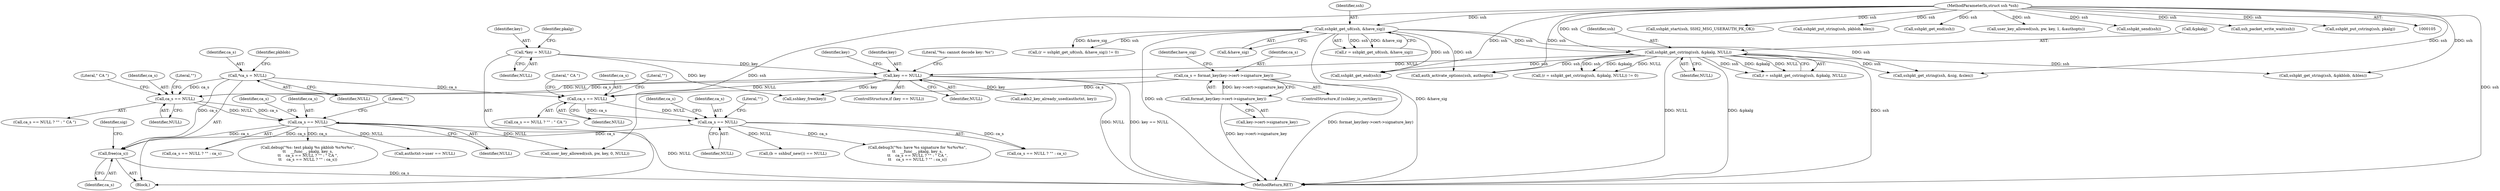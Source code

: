 digraph "0_src_779974d35b4859c07bc3cb8a12c74b43b0a7d1e0_1@API" {
"1000696" [label="(Call,free(ca_s))"];
"1000141" [label="(Call,*ca_s = NULL)"];
"1000570" [label="(Call,ca_s == NULL)"];
"1000564" [label="(Call,ca_s == NULL)"];
"1000308" [label="(Call,ca_s = format_key(key->cert->signature_key))"];
"1000310" [label="(Call,format_key(key->cert->signature_key))"];
"1000232" [label="(Call,key == NULL)"];
"1000125" [label="(Call,*key = NULL)"];
"1000179" [label="(Call,sshpkt_get_cstring(ssh, &pkalg, NULL))"];
"1000170" [label="(Call,sshpkt_get_u8(ssh, &have_sig))"];
"1000106" [label="(MethodParameterIn,struct ssh *ssh)"];
"1000331" [label="(Call,ca_s == NULL)"];
"1000325" [label="(Call,ca_s == NULL)"];
"1000324" [label="(Call,ca_s == NULL ? \"\" : \" CA \")"];
"1000563" [label="(Call,ca_s == NULL ? \"\" : \" CA \")"];
"1000126" [label="(Identifier,key)"];
"1000565" [label="(Identifier,ca_s)"];
"1000330" [label="(Call,ca_s == NULL ? \"\" : ca_s)"];
"1000179" [label="(Call,sshpkt_get_cstring(ssh, &pkalg, NULL))"];
"1000233" [label="(Identifier,key)"];
"1000276" [label="(Call,auth2_key_already_used(authctxt, key))"];
"1000617" [label="(Call,sshpkt_start(ssh, SSH2_MSG_USERAUTH_PK_OK))"];
"1000569" [label="(Call,ca_s == NULL ? \"\" : ca_s)"];
"1000574" [label="(Identifier,ca_s)"];
"1000107" [label="(Block,)"];
"1000172" [label="(Call,&have_sig)"];
"1000633" [label="(Call,sshpkt_put_string(ssh, pkblob, blen))"];
"1000360" [label="(Call,(b = sshbuf_new()) == NULL)"];
"1000183" [label="(Identifier,NULL)"];
"1000329" [label="(Literal,\" CA \")"];
"1000305" [label="(ControlStructure,if (sshkey_is_cert(key)))"];
"1000317" [label="(Identifier,have_sig)"];
"1000319" [label="(Call,debug3(\"%s: have %s signature for %s%s%s\",\n\t\t    __func__, pkalg, key_s,\n\t\t    ca_s == NULL ? \"\" : \" CA \",\n\t\t    ca_s == NULL ? \"\" : ca_s))"];
"1000231" [label="(ControlStructure,if (key == NULL))"];
"1000326" [label="(Identifier,ca_s)"];
"1000232" [label="(Call,key == NULL)"];
"1000699" [label="(Identifier,sig)"];
"1000234" [label="(Identifier,NULL)"];
"1000130" [label="(Identifier,pkalg)"];
"1000177" [label="(Call,r = sshpkt_get_cstring(ssh, &pkalg, NULL))"];
"1000146" [label="(Identifier,pkblob)"];
"1000180" [label="(Identifier,ssh)"];
"1000310" [label="(Call,format_key(key->cert->signature_key))"];
"1000106" [label="(MethodParameterIn,struct ssh *ssh)"];
"1000168" [label="(Call,r = sshpkt_get_u8(ssh, &have_sig))"];
"1000171" [label="(Identifier,ssh)"];
"1000686" [label="(Call,sshkey_free(key))"];
"1000702" [label="(MethodReturn,RET)"];
"1000566" [label="(Identifier,NULL)"];
"1000325" [label="(Call,ca_s == NULL)"];
"1000351" [label="(Call,sshpkt_get_end(ssh))"];
"1000308" [label="(Call,ca_s = format_key(key->cert->signature_key))"];
"1000515" [label="(Call,user_key_allowed(ssh, pw, key, 1, &authopts))"];
"1000176" [label="(Call,(r = sshpkt_get_cstring(ssh, &pkalg, NULL)) != 0)"];
"1000593" [label="(Call,authctxt->user == NULL)"];
"1000642" [label="(Call,sshpkt_send(ssh))"];
"1000334" [label="(Literal,\"\")"];
"1000567" [label="(Literal,\"\")"];
"1000571" [label="(Identifier,ca_s)"];
"1000335" [label="(Identifier,ca_s)"];
"1000568" [label="(Literal,\" CA \")"];
"1000572" [label="(Identifier,NULL)"];
"1000696" [label="(Call,free(ca_s))"];
"1000605" [label="(Call,user_key_allowed(ssh, pw, key, 0, NULL))"];
"1000558" [label="(Call,debug(\"%s: test pkalg %s pkblob %s%s%s\",\n\t\t    __func__, pkalg, key_s,\n\t\t    ca_s == NULL ? \"\" : \" CA \",\n\t\t    ca_s == NULL ? \"\" : ca_s))"];
"1000188" [label="(Call,sshpkt_get_string(ssh, &pkblob, &blen))"];
"1000648" [label="(Call,ssh_packet_write_wait(ssh))"];
"1000181" [label="(Call,&pkalg)"];
"1000579" [label="(Call,sshpkt_get_end(ssh))"];
"1000573" [label="(Literal,\"\")"];
"1000237" [label="(Literal,\"%s: cannot decode key: %s\")"];
"1000311" [label="(Call,key->cert->signature_key)"];
"1000142" [label="(Identifier,ca_s)"];
"1000244" [label="(Identifier,key)"];
"1000127" [label="(Identifier,NULL)"];
"1000141" [label="(Call,*ca_s = NULL)"];
"1000625" [label="(Call,sshpkt_put_cstring(ssh, pkalg))"];
"1000668" [label="(Call,auth_activate_options(ssh, authopts))"];
"1000341" [label="(Call,sshpkt_get_string(ssh, &sig, &slen))"];
"1000328" [label="(Literal,\"\")"];
"1000564" [label="(Call,ca_s == NULL)"];
"1000143" [label="(Identifier,NULL)"];
"1000125" [label="(Call,*key = NULL)"];
"1000309" [label="(Identifier,ca_s)"];
"1000331" [label="(Call,ca_s == NULL)"];
"1000697" [label="(Identifier,ca_s)"];
"1000170" [label="(Call,sshpkt_get_u8(ssh, &have_sig))"];
"1000570" [label="(Call,ca_s == NULL)"];
"1000167" [label="(Call,(r = sshpkt_get_u8(ssh, &have_sig)) != 0)"];
"1000332" [label="(Identifier,ca_s)"];
"1000327" [label="(Identifier,NULL)"];
"1000333" [label="(Identifier,NULL)"];
"1000696" -> "1000107"  [label="AST: "];
"1000696" -> "1000697"  [label="CFG: "];
"1000697" -> "1000696"  [label="AST: "];
"1000699" -> "1000696"  [label="CFG: "];
"1000696" -> "1000702"  [label="DDG: ca_s"];
"1000141" -> "1000696"  [label="DDG: ca_s"];
"1000570" -> "1000696"  [label="DDG: ca_s"];
"1000331" -> "1000696"  [label="DDG: ca_s"];
"1000141" -> "1000107"  [label="AST: "];
"1000141" -> "1000143"  [label="CFG: "];
"1000142" -> "1000141"  [label="AST: "];
"1000143" -> "1000141"  [label="AST: "];
"1000146" -> "1000141"  [label="CFG: "];
"1000141" -> "1000325"  [label="DDG: ca_s"];
"1000141" -> "1000564"  [label="DDG: ca_s"];
"1000570" -> "1000569"  [label="AST: "];
"1000570" -> "1000572"  [label="CFG: "];
"1000571" -> "1000570"  [label="AST: "];
"1000572" -> "1000570"  [label="AST: "];
"1000573" -> "1000570"  [label="CFG: "];
"1000574" -> "1000570"  [label="CFG: "];
"1000570" -> "1000702"  [label="DDG: NULL"];
"1000570" -> "1000558"  [label="DDG: ca_s"];
"1000564" -> "1000570"  [label="DDG: ca_s"];
"1000564" -> "1000570"  [label="DDG: NULL"];
"1000570" -> "1000569"  [label="DDG: ca_s"];
"1000570" -> "1000593"  [label="DDG: NULL"];
"1000570" -> "1000605"  [label="DDG: NULL"];
"1000564" -> "1000563"  [label="AST: "];
"1000564" -> "1000566"  [label="CFG: "];
"1000565" -> "1000564"  [label="AST: "];
"1000566" -> "1000564"  [label="AST: "];
"1000567" -> "1000564"  [label="CFG: "];
"1000568" -> "1000564"  [label="CFG: "];
"1000308" -> "1000564"  [label="DDG: ca_s"];
"1000232" -> "1000564"  [label="DDG: NULL"];
"1000308" -> "1000305"  [label="AST: "];
"1000308" -> "1000310"  [label="CFG: "];
"1000309" -> "1000308"  [label="AST: "];
"1000310" -> "1000308"  [label="AST: "];
"1000317" -> "1000308"  [label="CFG: "];
"1000308" -> "1000702"  [label="DDG: format_key(key->cert->signature_key)"];
"1000310" -> "1000308"  [label="DDG: key->cert->signature_key"];
"1000308" -> "1000325"  [label="DDG: ca_s"];
"1000310" -> "1000311"  [label="CFG: "];
"1000311" -> "1000310"  [label="AST: "];
"1000310" -> "1000702"  [label="DDG: key->cert->signature_key"];
"1000232" -> "1000231"  [label="AST: "];
"1000232" -> "1000234"  [label="CFG: "];
"1000233" -> "1000232"  [label="AST: "];
"1000234" -> "1000232"  [label="AST: "];
"1000237" -> "1000232"  [label="CFG: "];
"1000244" -> "1000232"  [label="CFG: "];
"1000232" -> "1000702"  [label="DDG: key == NULL"];
"1000232" -> "1000702"  [label="DDG: NULL"];
"1000125" -> "1000232"  [label="DDG: key"];
"1000179" -> "1000232"  [label="DDG: NULL"];
"1000232" -> "1000276"  [label="DDG: key"];
"1000232" -> "1000325"  [label="DDG: NULL"];
"1000232" -> "1000686"  [label="DDG: key"];
"1000125" -> "1000107"  [label="AST: "];
"1000125" -> "1000127"  [label="CFG: "];
"1000126" -> "1000125"  [label="AST: "];
"1000127" -> "1000125"  [label="AST: "];
"1000130" -> "1000125"  [label="CFG: "];
"1000125" -> "1000686"  [label="DDG: key"];
"1000179" -> "1000177"  [label="AST: "];
"1000179" -> "1000183"  [label="CFG: "];
"1000180" -> "1000179"  [label="AST: "];
"1000181" -> "1000179"  [label="AST: "];
"1000183" -> "1000179"  [label="AST: "];
"1000177" -> "1000179"  [label="CFG: "];
"1000179" -> "1000702"  [label="DDG: &pkalg"];
"1000179" -> "1000702"  [label="DDG: ssh"];
"1000179" -> "1000702"  [label="DDG: NULL"];
"1000179" -> "1000176"  [label="DDG: ssh"];
"1000179" -> "1000176"  [label="DDG: &pkalg"];
"1000179" -> "1000176"  [label="DDG: NULL"];
"1000179" -> "1000177"  [label="DDG: ssh"];
"1000179" -> "1000177"  [label="DDG: &pkalg"];
"1000179" -> "1000177"  [label="DDG: NULL"];
"1000170" -> "1000179"  [label="DDG: ssh"];
"1000106" -> "1000179"  [label="DDG: ssh"];
"1000179" -> "1000188"  [label="DDG: ssh"];
"1000179" -> "1000341"  [label="DDG: ssh"];
"1000179" -> "1000579"  [label="DDG: ssh"];
"1000179" -> "1000668"  [label="DDG: ssh"];
"1000170" -> "1000168"  [label="AST: "];
"1000170" -> "1000172"  [label="CFG: "];
"1000171" -> "1000170"  [label="AST: "];
"1000172" -> "1000170"  [label="AST: "];
"1000168" -> "1000170"  [label="CFG: "];
"1000170" -> "1000702"  [label="DDG: &have_sig"];
"1000170" -> "1000702"  [label="DDG: ssh"];
"1000170" -> "1000167"  [label="DDG: ssh"];
"1000170" -> "1000167"  [label="DDG: &have_sig"];
"1000170" -> "1000168"  [label="DDG: ssh"];
"1000170" -> "1000168"  [label="DDG: &have_sig"];
"1000106" -> "1000170"  [label="DDG: ssh"];
"1000170" -> "1000341"  [label="DDG: ssh"];
"1000170" -> "1000579"  [label="DDG: ssh"];
"1000170" -> "1000668"  [label="DDG: ssh"];
"1000106" -> "1000105"  [label="AST: "];
"1000106" -> "1000702"  [label="DDG: ssh"];
"1000106" -> "1000188"  [label="DDG: ssh"];
"1000106" -> "1000341"  [label="DDG: ssh"];
"1000106" -> "1000351"  [label="DDG: ssh"];
"1000106" -> "1000515"  [label="DDG: ssh"];
"1000106" -> "1000579"  [label="DDG: ssh"];
"1000106" -> "1000605"  [label="DDG: ssh"];
"1000106" -> "1000617"  [label="DDG: ssh"];
"1000106" -> "1000625"  [label="DDG: ssh"];
"1000106" -> "1000633"  [label="DDG: ssh"];
"1000106" -> "1000642"  [label="DDG: ssh"];
"1000106" -> "1000648"  [label="DDG: ssh"];
"1000106" -> "1000668"  [label="DDG: ssh"];
"1000331" -> "1000330"  [label="AST: "];
"1000331" -> "1000333"  [label="CFG: "];
"1000332" -> "1000331"  [label="AST: "];
"1000333" -> "1000331"  [label="AST: "];
"1000334" -> "1000331"  [label="CFG: "];
"1000335" -> "1000331"  [label="CFG: "];
"1000331" -> "1000319"  [label="DDG: ca_s"];
"1000325" -> "1000331"  [label="DDG: ca_s"];
"1000325" -> "1000331"  [label="DDG: NULL"];
"1000331" -> "1000330"  [label="DDG: ca_s"];
"1000331" -> "1000360"  [label="DDG: NULL"];
"1000325" -> "1000324"  [label="AST: "];
"1000325" -> "1000327"  [label="CFG: "];
"1000326" -> "1000325"  [label="AST: "];
"1000327" -> "1000325"  [label="AST: "];
"1000328" -> "1000325"  [label="CFG: "];
"1000329" -> "1000325"  [label="CFG: "];
}
